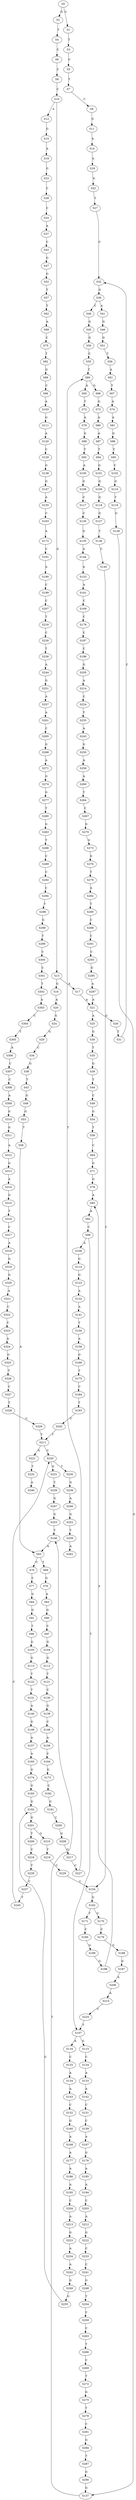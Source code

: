 strict digraph  {
	S0 -> S1 [ label = C ];
	S0 -> S2 [ label = G ];
	S1 -> S3 [ label = T ];
	S2 -> S4 [ label = T ];
	S3 -> S5 [ label = C ];
	S4 -> S6 [ label = C ];
	S5 -> S7 [ label = T ];
	S6 -> S8 [ label = C ];
	S7 -> S9 [ label = C ];
	S8 -> S10 [ label = C ];
	S9 -> S11 [ label = G ];
	S10 -> S12 [ label = A ];
	S10 -> S13 [ label = G ];
	S11 -> S14 [ label = A ];
	S12 -> S15 [ label = G ];
	S13 -> S16 [ label = G ];
	S13 -> S17 [ label = A ];
	S14 -> S18 [ label = A ];
	S15 -> S19 [ label = A ];
	S16 -> S20 [ label = A ];
	S17 -> S21 [ label = A ];
	S18 -> S22 [ label = G ];
	S19 -> S23 [ label = G ];
	S20 -> S24 [ label = G ];
	S21 -> S25 [ label = A ];
	S21 -> S26 [ label = G ];
	S22 -> S27 [ label = T ];
	S23 -> S28 [ label = C ];
	S24 -> S29 [ label = G ];
	S25 -> S30 [ label = G ];
	S26 -> S31 [ label = T ];
	S27 -> S32 [ label = C ];
	S28 -> S33 [ label = C ];
	S29 -> S34 [ label = C ];
	S30 -> S35 [ label = T ];
	S31 -> S32 [ label = C ];
	S32 -> S36 [ label = G ];
	S33 -> S37 [ label = A ];
	S34 -> S38 [ label = G ];
	S35 -> S39 [ label = G ];
	S36 -> S40 [ label = C ];
	S36 -> S41 [ label = A ];
	S37 -> S42 [ label = C ];
	S38 -> S43 [ label = T ];
	S39 -> S44 [ label = T ];
	S40 -> S45 [ label = G ];
	S41 -> S46 [ label = G ];
	S42 -> S47 [ label = G ];
	S43 -> S48 [ label = G ];
	S44 -> S49 [ label = C ];
	S45 -> S50 [ label = G ];
	S46 -> S51 [ label = G ];
	S47 -> S52 [ label = G ];
	S48 -> S53 [ label = G ];
	S49 -> S54 [ label = G ];
	S50 -> S55 [ label = C ];
	S51 -> S56 [ label = T ];
	S52 -> S57 [ label = T ];
	S53 -> S58 [ label = T ];
	S54 -> S59 [ label = T ];
	S55 -> S60 [ label = T ];
	S56 -> S61 [ label = A ];
	S57 -> S62 [ label = T ];
	S58 -> S63 [ label = A ];
	S59 -> S64 [ label = C ];
	S60 -> S65 [ label = A ];
	S60 -> S66 [ label = G ];
	S61 -> S67 [ label = T ];
	S62 -> S68 [ label = A ];
	S63 -> S69 [ label = T ];
	S63 -> S70 [ label = C ];
	S64 -> S71 [ label = G ];
	S65 -> S72 [ label = T ];
	S66 -> S73 [ label = G ];
	S67 -> S74 [ label = A ];
	S68 -> S75 [ label = C ];
	S69 -> S76 [ label = G ];
	S70 -> S77 [ label = C ];
	S71 -> S78 [ label = G ];
	S72 -> S79 [ label = A ];
	S73 -> S80 [ label = A ];
	S74 -> S81 [ label = A ];
	S75 -> S82 [ label = T ];
	S76 -> S83 [ label = A ];
	S77 -> S84 [ label = G ];
	S78 -> S85 [ label = A ];
	S79 -> S86 [ label = G ];
	S80 -> S87 [ label = A ];
	S81 -> S88 [ label = G ];
	S82 -> S89 [ label = G ];
	S83 -> S90 [ label = G ];
	S84 -> S91 [ label = G ];
	S85 -> S92 [ label = A ];
	S86 -> S93 [ label = T ];
	S87 -> S94 [ label = T ];
	S88 -> S95 [ label = T ];
	S89 -> S96 [ label = C ];
	S90 -> S97 [ label = C ];
	S91 -> S98 [ label = T ];
	S92 -> S99 [ label = C ];
	S93 -> S100 [ label = A ];
	S94 -> S101 [ label = G ];
	S95 -> S102 [ label = C ];
	S96 -> S103 [ label = A ];
	S97 -> S104 [ label = G ];
	S98 -> S105 [ label = G ];
	S99 -> S106 [ label = A ];
	S99 -> S107 [ label = T ];
	S100 -> S108 [ label = G ];
	S101 -> S109 [ label = G ];
	S102 -> S110 [ label = G ];
	S103 -> S111 [ label = G ];
	S104 -> S112 [ label = G ];
	S105 -> S113 [ label = G ];
	S106 -> S114 [ label = G ];
	S107 -> S115 [ label = G ];
	S107 -> S116 [ label = A ];
	S108 -> S117 [ label = C ];
	S109 -> S118 [ label = G ];
	S110 -> S119 [ label = T ];
	S111 -> S120 [ label = A ];
	S112 -> S121 [ label = T ];
	S113 -> S122 [ label = T ];
	S114 -> S123 [ label = G ];
	S115 -> S124 [ label = C ];
	S116 -> S125 [ label = C ];
	S117 -> S126 [ label = C ];
	S118 -> S127 [ label = G ];
	S119 -> S128 [ label = G ];
	S120 -> S129 [ label = C ];
	S121 -> S130 [ label = C ];
	S122 -> S131 [ label = T ];
	S123 -> S132 [ label = A ];
	S124 -> S133 [ label = A ];
	S125 -> S134 [ label = A ];
	S126 -> S135 [ label = G ];
	S127 -> S136 [ label = T ];
	S128 -> S137 [ label = G ];
	S129 -> S138 [ label = G ];
	S130 -> S139 [ label = G ];
	S131 -> S140 [ label = A ];
	S132 -> S141 [ label = A ];
	S133 -> S142 [ label = A ];
	S134 -> S143 [ label = A ];
	S135 -> S144 [ label = A ];
	S136 -> S145 [ label = C ];
	S137 -> S146 [ label = T ];
	S138 -> S147 [ label = G ];
	S139 -> S148 [ label = C ];
	S140 -> S149 [ label = G ];
	S141 -> S150 [ label = T ];
	S142 -> S151 [ label = C ];
	S143 -> S152 [ label = C ];
	S144 -> S153 [ label = A ];
	S145 -> S154 [ label = C ];
	S146 -> S63 [ label = A ];
	S147 -> S155 [ label = A ];
	S148 -> S156 [ label = A ];
	S149 -> S157 [ label = A ];
	S150 -> S158 [ label = A ];
	S151 -> S159 [ label = C ];
	S152 -> S160 [ label = G ];
	S153 -> S161 [ label = A ];
	S154 -> S162 [ label = G ];
	S155 -> S163 [ label = C ];
	S156 -> S164 [ label = C ];
	S157 -> S165 [ label = A ];
	S158 -> S166 [ label = G ];
	S159 -> S167 [ label = A ];
	S160 -> S168 [ label = A ];
	S161 -> S169 [ label = C ];
	S162 -> S170 [ label = C ];
	S162 -> S171 [ label = T ];
	S163 -> S172 [ label = A ];
	S164 -> S173 [ label = G ];
	S165 -> S174 [ label = G ];
	S166 -> S175 [ label = T ];
	S167 -> S176 [ label = G ];
	S168 -> S177 [ label = A ];
	S169 -> S178 [ label = C ];
	S170 -> S179 [ label = C ];
	S171 -> S180 [ label = C ];
	S172 -> S181 [ label = C ];
	S173 -> S182 [ label = C ];
	S174 -> S183 [ label = G ];
	S175 -> S184 [ label = C ];
	S176 -> S185 [ label = A ];
	S177 -> S186 [ label = A ];
	S178 -> S187 [ label = C ];
	S179 -> S188 [ label = G ];
	S180 -> S189 [ label = G ];
	S181 -> S190 [ label = A ];
	S182 -> S191 [ label = G ];
	S183 -> S192 [ label = G ];
	S184 -> S193 [ label = T ];
	S185 -> S194 [ label = A ];
	S186 -> S195 [ label = A ];
	S187 -> S196 [ label = C ];
	S188 -> S197 [ label = G ];
	S189 -> S198 [ label = G ];
	S190 -> S199 [ label = C ];
	S191 -> S200 [ label = C ];
	S192 -> S201 [ label = G ];
	S193 -> S202 [ label = C ];
	S194 -> S203 [ label = C ];
	S195 -> S204 [ label = C ];
	S196 -> S205 [ label = G ];
	S197 -> S206 [ label = A ];
	S198 -> S85 [ label = A ];
	S199 -> S207 [ label = C ];
	S200 -> S208 [ label = G ];
	S201 -> S209 [ label = T ];
	S201 -> S210 [ label = G ];
	S202 -> S211 [ label = T ];
	S203 -> S212 [ label = A ];
	S204 -> S213 [ label = A ];
	S205 -> S214 [ label = A ];
	S206 -> S215 [ label = A ];
	S207 -> S216 [ label = T ];
	S208 -> S217 [ label = G ];
	S209 -> S218 [ label = C ];
	S210 -> S219 [ label = T ];
	S211 -> S220 [ label = C ];
	S211 -> S221 [ label = G ];
	S212 -> S222 [ label = G ];
	S213 -> S223 [ label = G ];
	S214 -> S224 [ label = C ];
	S215 -> S225 [ label = C ];
	S216 -> S226 [ label = C ];
	S217 -> S227 [ label = C ];
	S218 -> S228 [ label = T ];
	S219 -> S229 [ label = C ];
	S220 -> S230 [ label = T ];
	S220 -> S231 [ label = G ];
	S221 -> S232 [ label = T ];
	S222 -> S233 [ label = C ];
	S223 -> S234 [ label = A ];
	S224 -> S235 [ label = T ];
	S225 -> S107 [ label = T ];
	S226 -> S236 [ label = T ];
	S227 -> S60 [ label = T ];
	S228 -> S237 [ label = C ];
	S229 -> S154 [ label = C ];
	S230 -> S238 [ label = G ];
	S231 -> S239 [ label = T ];
	S232 -> S240 [ label = A ];
	S233 -> S241 [ label = C ];
	S234 -> S242 [ label = A ];
	S235 -> S243 [ label = A ];
	S236 -> S244 [ label = A ];
	S237 -> S245 [ label = T ];
	S238 -> S246 [ label = A ];
	S239 -> S247 [ label = G ];
	S241 -> S248 [ label = G ];
	S242 -> S249 [ label = G ];
	S243 -> S250 [ label = G ];
	S244 -> S251 [ label = G ];
	S245 -> S220 [ label = C ];
	S246 -> S252 [ label = G ];
	S247 -> S253 [ label = G ];
	S248 -> S254 [ label = T ];
	S249 -> S255 [ label = G ];
	S250 -> S256 [ label = A ];
	S251 -> S257 [ label = A ];
	S252 -> S258 [ label = T ];
	S253 -> S146 [ label = T ];
	S254 -> S259 [ label = C ];
	S255 -> S192 [ label = G ];
	S256 -> S260 [ label = A ];
	S257 -> S261 [ label = A ];
	S258 -> S262 [ label = A ];
	S259 -> S263 [ label = C ];
	S260 -> S264 [ label = T ];
	S261 -> S265 [ label = C ];
	S263 -> S266 [ label = T ];
	S264 -> S267 [ label = C ];
	S265 -> S268 [ label = G ];
	S266 -> S269 [ label = C ];
	S267 -> S270 [ label = G ];
	S268 -> S271 [ label = A ];
	S269 -> S272 [ label = T ];
	S270 -> S273 [ label = G ];
	S271 -> S274 [ label = G ];
	S272 -> S275 [ label = G ];
	S273 -> S276 [ label = G ];
	S274 -> S277 [ label = G ];
	S275 -> S278 [ label = T ];
	S276 -> S279 [ label = T ];
	S277 -> S280 [ label = T ];
	S278 -> S281 [ label = C ];
	S279 -> S282 [ label = A ];
	S280 -> S283 [ label = G ];
	S281 -> S284 [ label = G ];
	S282 -> S285 [ label = T ];
	S283 -> S286 [ label = T ];
	S284 -> S287 [ label = T ];
	S285 -> S288 [ label = C ];
	S286 -> S289 [ label = C ];
	S287 -> S290 [ label = G ];
	S288 -> S291 [ label = C ];
	S289 -> S292 [ label = C ];
	S290 -> S137 [ label = G ];
	S291 -> S293 [ label = C ];
	S292 -> S294 [ label = C ];
	S293 -> S295 [ label = G ];
	S294 -> S296 [ label = T ];
	S295 -> S297 [ label = A ];
	S296 -> S298 [ label = G ];
	S297 -> S21 [ label = A ];
	S298 -> S299 [ label = T ];
	S299 -> S300 [ label = C ];
	S300 -> S301 [ label = C ];
	S301 -> S302 [ label = T ];
	S302 -> S303 [ label = A ];
	S303 -> S304 [ label = C ];
	S304 -> S305 [ label = T ];
	S305 -> S306 [ label = A ];
	S306 -> S307 [ label = C ];
	S307 -> S308 [ label = C ];
	S308 -> S309 [ label = A ];
	S309 -> S310 [ label = G ];
	S310 -> S311 [ label = G ];
	S311 -> S312 [ label = A ];
	S312 -> S313 [ label = G ];
	S313 -> S314 [ label = A ];
	S314 -> S315 [ label = G ];
	S315 -> S316 [ label = T ];
	S316 -> S317 [ label = C ];
	S317 -> S318 [ label = A ];
	S318 -> S319 [ label = G ];
	S319 -> S320 [ label = G ];
	S320 -> S321 [ label = A ];
	S321 -> S322 [ label = C ];
	S322 -> S323 [ label = C ];
	S323 -> S324 [ label = A ];
	S324 -> S325 [ label = G ];
	S325 -> S326 [ label = T ];
	S326 -> S327 [ label = C ];
	S327 -> S328 [ label = T ];
	S328 -> S329 [ label = C ];
	S329 -> S211 [ label = T ];
}
